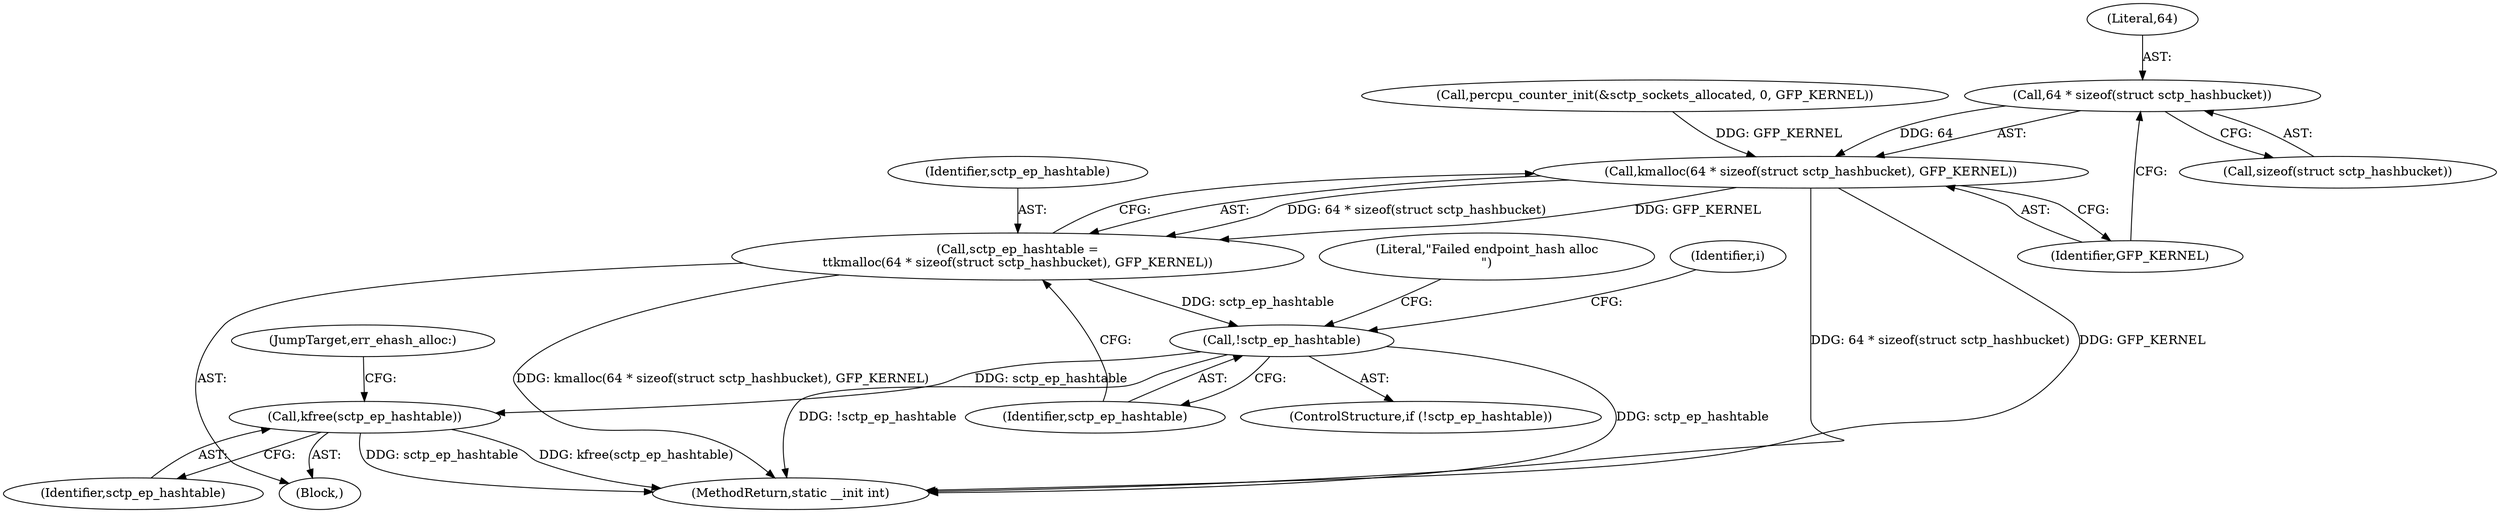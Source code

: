 digraph "0_linux_8e2d61e0aed2b7c4ecb35844fe07e0b2b762dee4_0@API" {
"1000381" [label="(Call,64 * sizeof(struct sctp_hashbucket))"];
"1000380" [label="(Call,kmalloc(64 * sizeof(struct sctp_hashbucket), GFP_KERNEL))"];
"1000378" [label="(Call,sctp_ep_hashtable =\n\t\tkmalloc(64 * sizeof(struct sctp_hashbucket), GFP_KERNEL))"];
"1000387" [label="(Call,!sctp_ep_hashtable)"];
"1000576" [label="(Call,kfree(sctp_ep_hashtable))"];
"1000383" [label="(Call,sizeof(struct sctp_hashbucket))"];
"1000391" [label="(Literal,\"Failed endpoint_hash alloc\n\")"];
"1000385" [label="(Identifier,GFP_KERNEL)"];
"1000381" [label="(Call,64 * sizeof(struct sctp_hashbucket))"];
"1000380" [label="(Call,kmalloc(64 * sizeof(struct sctp_hashbucket), GFP_KERNEL))"];
"1000386" [label="(ControlStructure,if (!sctp_ep_hashtable))"];
"1000112" [label="(Block,)"];
"1000576" [label="(Call,kfree(sctp_ep_hashtable))"];
"1000378" [label="(Call,sctp_ep_hashtable =\n\t\tkmalloc(64 * sizeof(struct sctp_hashbucket), GFP_KERNEL))"];
"1000379" [label="(Identifier,sctp_ep_hashtable)"];
"1000382" [label="(Literal,64)"];
"1000387" [label="(Call,!sctp_ep_hashtable)"];
"1000577" [label="(Identifier,sctp_ep_hashtable)"];
"1000599" [label="(MethodReturn,static __init int)"];
"1000578" [label="(JumpTarget,err_ehash_alloc:)"];
"1000388" [label="(Identifier,sctp_ep_hashtable)"];
"1000158" [label="(Call,percpu_counter_init(&sctp_sockets_allocated, 0, GFP_KERNEL))"];
"1000399" [label="(Identifier,i)"];
"1000381" -> "1000380"  [label="AST: "];
"1000381" -> "1000383"  [label="CFG: "];
"1000382" -> "1000381"  [label="AST: "];
"1000383" -> "1000381"  [label="AST: "];
"1000385" -> "1000381"  [label="CFG: "];
"1000381" -> "1000380"  [label="DDG: 64"];
"1000380" -> "1000378"  [label="AST: "];
"1000380" -> "1000385"  [label="CFG: "];
"1000385" -> "1000380"  [label="AST: "];
"1000378" -> "1000380"  [label="CFG: "];
"1000380" -> "1000599"  [label="DDG: 64 * sizeof(struct sctp_hashbucket)"];
"1000380" -> "1000599"  [label="DDG: GFP_KERNEL"];
"1000380" -> "1000378"  [label="DDG: 64 * sizeof(struct sctp_hashbucket)"];
"1000380" -> "1000378"  [label="DDG: GFP_KERNEL"];
"1000158" -> "1000380"  [label="DDG: GFP_KERNEL"];
"1000378" -> "1000112"  [label="AST: "];
"1000379" -> "1000378"  [label="AST: "];
"1000388" -> "1000378"  [label="CFG: "];
"1000378" -> "1000599"  [label="DDG: kmalloc(64 * sizeof(struct sctp_hashbucket), GFP_KERNEL)"];
"1000378" -> "1000387"  [label="DDG: sctp_ep_hashtable"];
"1000387" -> "1000386"  [label="AST: "];
"1000387" -> "1000388"  [label="CFG: "];
"1000388" -> "1000387"  [label="AST: "];
"1000391" -> "1000387"  [label="CFG: "];
"1000399" -> "1000387"  [label="CFG: "];
"1000387" -> "1000599"  [label="DDG: sctp_ep_hashtable"];
"1000387" -> "1000599"  [label="DDG: !sctp_ep_hashtable"];
"1000387" -> "1000576"  [label="DDG: sctp_ep_hashtable"];
"1000576" -> "1000112"  [label="AST: "];
"1000576" -> "1000577"  [label="CFG: "];
"1000577" -> "1000576"  [label="AST: "];
"1000578" -> "1000576"  [label="CFG: "];
"1000576" -> "1000599"  [label="DDG: sctp_ep_hashtable"];
"1000576" -> "1000599"  [label="DDG: kfree(sctp_ep_hashtable)"];
}
